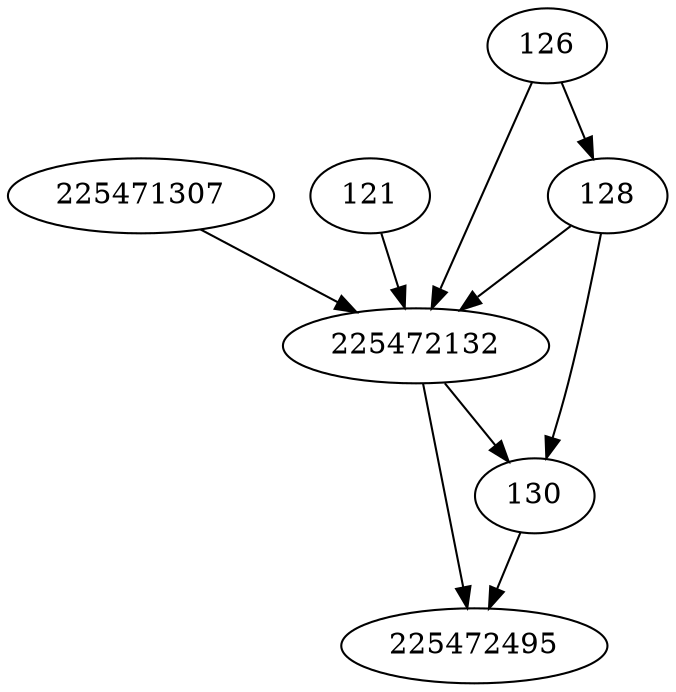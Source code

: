 strict digraph  {
128;
130;
225472132;
225471307;
225472495;
121;
126;
128 -> 130;
128 -> 225472132;
130 -> 225472495;
225472132 -> 225472495;
225472132 -> 130;
225471307 -> 225472132;
121 -> 225472132;
126 -> 128;
126 -> 225472132;
}
